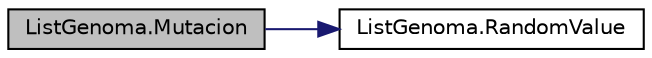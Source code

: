 digraph "ListGenoma.Mutacion"
{
 // LATEX_PDF_SIZE
  edge [fontname="Helvetica",fontsize="10",labelfontname="Helvetica",labelfontsize="10"];
  node [fontname="Helvetica",fontsize="10",shape=record];
  rankdir="LR";
  Node1 [label="ListGenoma.Mutacion",height=0.2,width=0.4,color="black", fillcolor="grey75", style="filled", fontcolor="black",tooltip="Mutacion() se usa para mutar un bit aleatorio de un gen de un individuo random."];
  Node1 -> Node2 [color="midnightblue",fontsize="10",style="solid",fontname="Helvetica"];
  Node2 [label="ListGenoma.RandomValue",height=0.2,width=0.4,color="black", fillcolor="white", style="filled",URL="$class_list_genoma.html#a950a3dcfbf78a17858e7b66a619cfb49",tooltip="Generates a random number within a range."];
}

